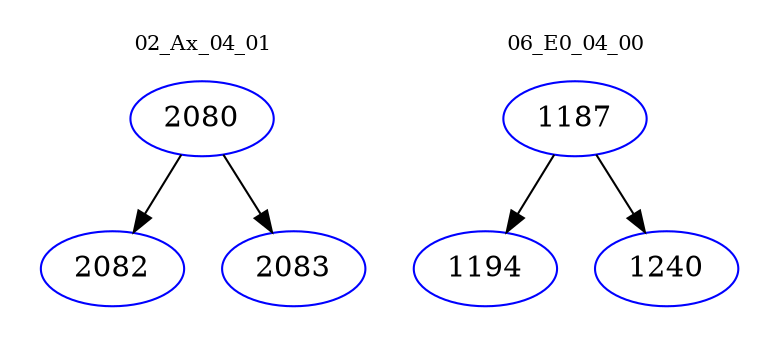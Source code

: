 digraph{
subgraph cluster_0 {
color = white
label = "02_Ax_04_01";
fontsize=10;
T0_2080 [label="2080", color="blue"]
T0_2080 -> T0_2082 [color="black"]
T0_2082 [label="2082", color="blue"]
T0_2080 -> T0_2083 [color="black"]
T0_2083 [label="2083", color="blue"]
}
subgraph cluster_1 {
color = white
label = "06_E0_04_00";
fontsize=10;
T1_1187 [label="1187", color="blue"]
T1_1187 -> T1_1194 [color="black"]
T1_1194 [label="1194", color="blue"]
T1_1187 -> T1_1240 [color="black"]
T1_1240 [label="1240", color="blue"]
}
}
